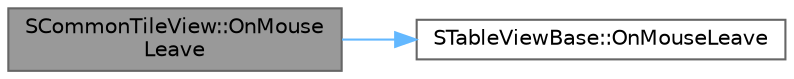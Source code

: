 digraph "SCommonTileView::OnMouseLeave"
{
 // INTERACTIVE_SVG=YES
 // LATEX_PDF_SIZE
  bgcolor="transparent";
  edge [fontname=Helvetica,fontsize=10,labelfontname=Helvetica,labelfontsize=10];
  node [fontname=Helvetica,fontsize=10,shape=box,height=0.2,width=0.4];
  rankdir="LR";
  Node1 [id="Node000001",label="SCommonTileView::OnMouse\lLeave",height=0.2,width=0.4,color="gray40", fillcolor="grey60", style="filled", fontcolor="black",tooltip="The system will use this event to notify a widget that the cursor has left it."];
  Node1 -> Node2 [id="edge1_Node000001_Node000002",color="steelblue1",style="solid",tooltip=" "];
  Node2 [id="Node000002",label="STableViewBase::OnMouseLeave",height=0.2,width=0.4,color="grey40", fillcolor="white", style="filled",URL="$dc/d5c/classSTableViewBase.html#a0d657355ca26a91c226aca43d6f009bf",tooltip="The system will use this event to notify a widget that the cursor has left it."];
}
